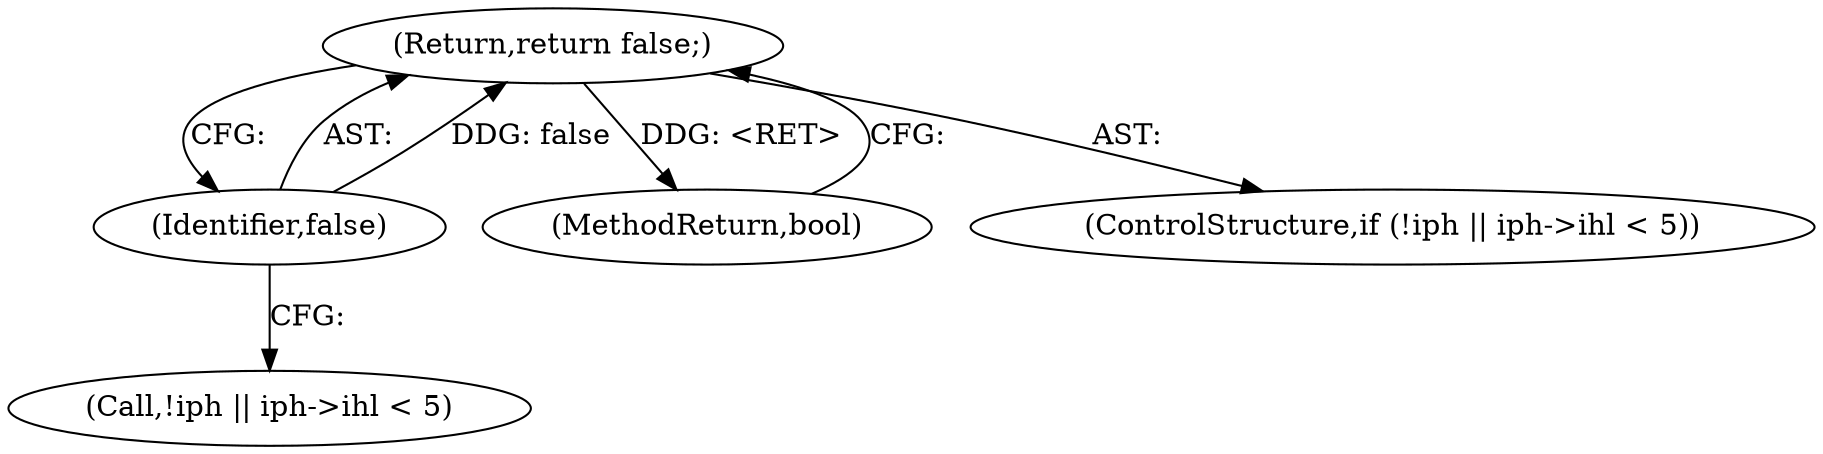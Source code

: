 digraph "1_linux_a6e544b0a88b53114bfa5a57e21b7be7a8dfc9d0@del" {
"1000211" [label="(Return,return false;)"];
"1000212" [label="(Identifier,false)"];
"1000812" [label="(MethodReturn,bool)"];
"1000203" [label="(Call,!iph || iph->ihl < 5)"];
"1000212" [label="(Identifier,false)"];
"1000211" [label="(Return,return false;)"];
"1000202" [label="(ControlStructure,if (!iph || iph->ihl < 5))"];
"1000211" -> "1000202"  [label="AST: "];
"1000211" -> "1000212"  [label="CFG: "];
"1000212" -> "1000211"  [label="AST: "];
"1000812" -> "1000211"  [label="CFG: "];
"1000211" -> "1000812"  [label="DDG: <RET>"];
"1000212" -> "1000211"  [label="DDG: false"];
"1000212" -> "1000203"  [label="CFG: "];
}
